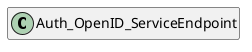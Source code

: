 @startuml
set namespaceSeparator \\
hide members
hide << alias >> circle

class Auth_OpenID_ServiceEndpoint
@enduml
